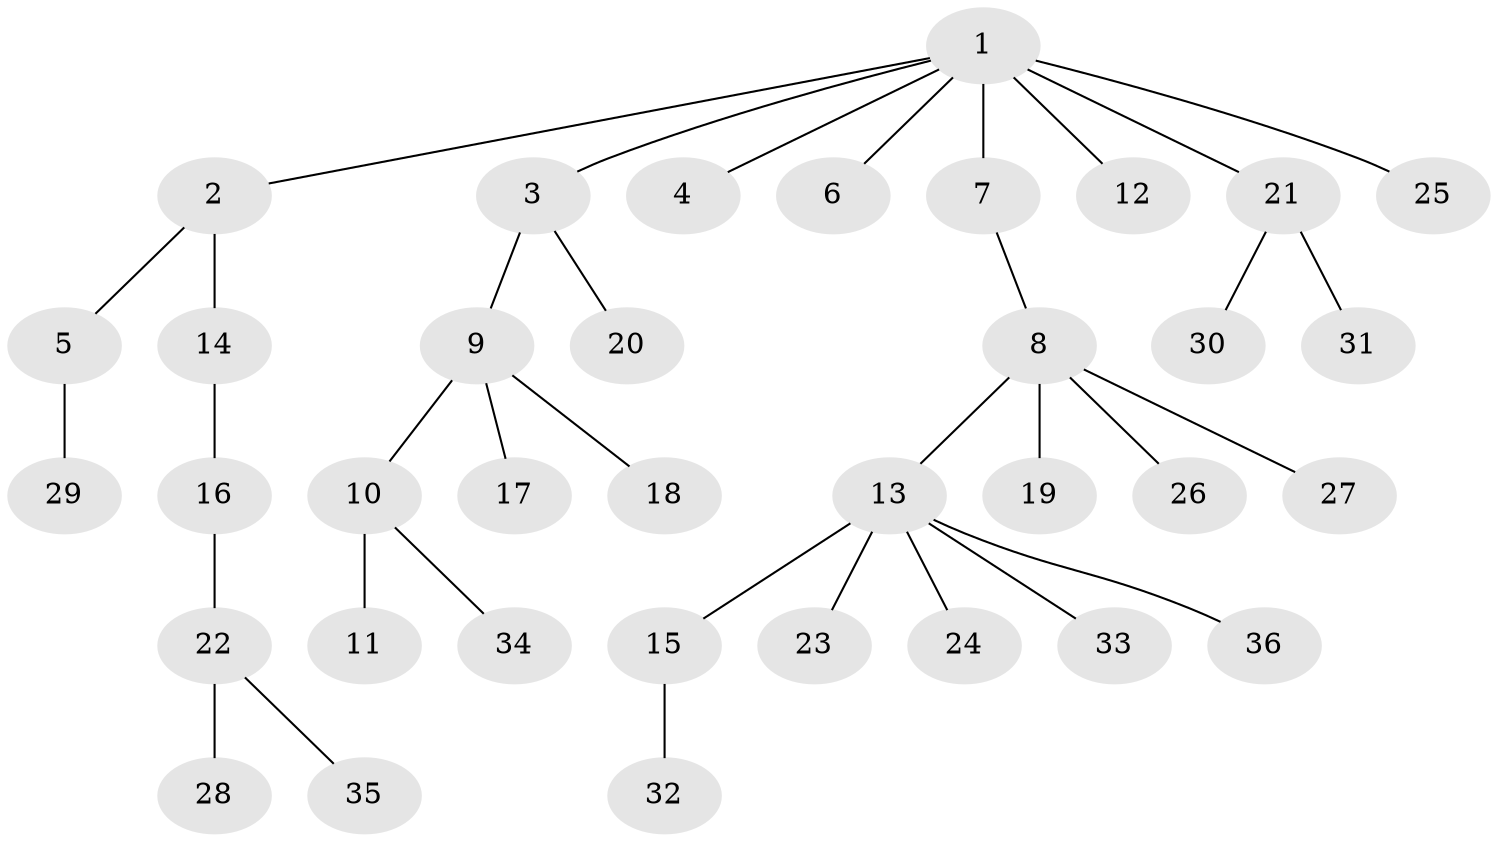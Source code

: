 // original degree distribution, {9: 0.008771929824561403, 5: 0.03508771929824561, 4: 0.05263157894736842, 3: 0.14912280701754385, 2: 0.2719298245614035, 6: 0.008771929824561403, 1: 0.47368421052631576}
// Generated by graph-tools (version 1.1) at 2025/51/03/04/25 22:51:24]
// undirected, 36 vertices, 35 edges
graph export_dot {
  node [color=gray90,style=filled];
  1;
  2;
  3;
  4;
  5;
  6;
  7;
  8;
  9;
  10;
  11;
  12;
  13;
  14;
  15;
  16;
  17;
  18;
  19;
  20;
  21;
  22;
  23;
  24;
  25;
  26;
  27;
  28;
  29;
  30;
  31;
  32;
  33;
  34;
  35;
  36;
  1 -- 2 [weight=1.0];
  1 -- 3 [weight=1.0];
  1 -- 4 [weight=1.0];
  1 -- 6 [weight=1.0];
  1 -- 7 [weight=1.0];
  1 -- 12 [weight=2.0];
  1 -- 21 [weight=1.0];
  1 -- 25 [weight=1.0];
  2 -- 5 [weight=1.0];
  2 -- 14 [weight=1.0];
  3 -- 9 [weight=1.0];
  3 -- 20 [weight=1.0];
  5 -- 29 [weight=1.0];
  7 -- 8 [weight=1.0];
  8 -- 13 [weight=1.0];
  8 -- 19 [weight=1.0];
  8 -- 26 [weight=1.0];
  8 -- 27 [weight=1.0];
  9 -- 10 [weight=2.0];
  9 -- 17 [weight=1.0];
  9 -- 18 [weight=1.0];
  10 -- 11 [weight=4.0];
  10 -- 34 [weight=1.0];
  13 -- 15 [weight=1.0];
  13 -- 23 [weight=1.0];
  13 -- 24 [weight=1.0];
  13 -- 33 [weight=1.0];
  13 -- 36 [weight=1.0];
  14 -- 16 [weight=1.0];
  15 -- 32 [weight=2.0];
  16 -- 22 [weight=1.0];
  21 -- 30 [weight=1.0];
  21 -- 31 [weight=1.0];
  22 -- 28 [weight=3.0];
  22 -- 35 [weight=1.0];
}
